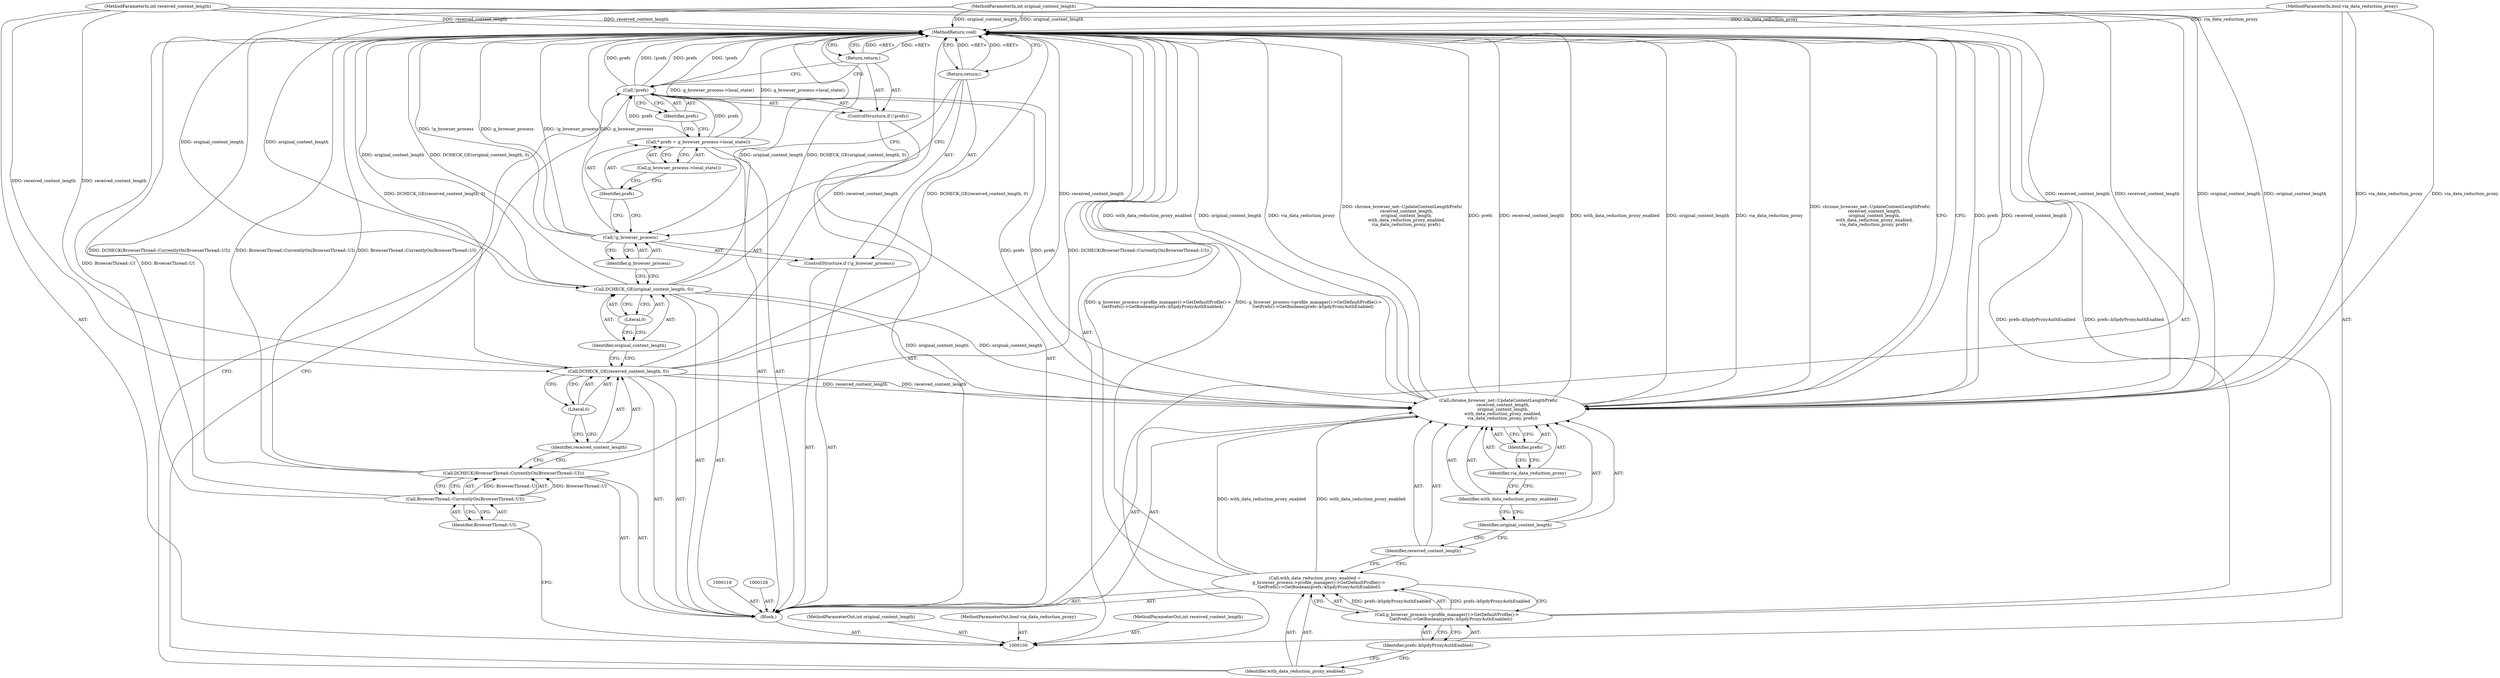 digraph "1_Chrome_828eab2216a765dea92575c290421c115b8ad028_13" {
"1000137" [label="(MethodReturn,void)"];
"1000101" [label="(MethodParameterIn,int received_content_length)"];
"1000181" [label="(MethodParameterOut,int received_content_length)"];
"1000119" [label="(Call,* prefs = g_browser_process->local_state())"];
"1000120" [label="(Identifier,prefs)"];
"1000121" [label="(Call,g_browser_process->local_state())"];
"1000122" [label="(ControlStructure,if (!prefs))"];
"1000123" [label="(Call,!prefs)"];
"1000124" [label="(Identifier,prefs)"];
"1000125" [label="(Return,return;)"];
"1000127" [label="(Call,with_data_reduction_proxy_enabled =\n      g_browser_process->profile_manager()->GetDefaultProfile()->\n      GetPrefs()->GetBoolean(prefs::kSpdyProxyAuthEnabled))"];
"1000128" [label="(Identifier,with_data_reduction_proxy_enabled)"];
"1000129" [label="(Call,g_browser_process->profile_manager()->GetDefaultProfile()->\n      GetPrefs()->GetBoolean(prefs::kSpdyProxyAuthEnabled))"];
"1000130" [label="(Identifier,prefs::kSpdyProxyAuthEnabled)"];
"1000102" [label="(MethodParameterIn,int original_content_length)"];
"1000182" [label="(MethodParameterOut,int original_content_length)"];
"1000131" [label="(Call,chrome_browser_net::UpdateContentLengthPrefs(\n       received_content_length,\n       original_content_length,\n       with_data_reduction_proxy_enabled,\n      via_data_reduction_proxy, prefs))"];
"1000132" [label="(Identifier,received_content_length)"];
"1000133" [label="(Identifier,original_content_length)"];
"1000134" [label="(Identifier,with_data_reduction_proxy_enabled)"];
"1000136" [label="(Identifier,prefs)"];
"1000135" [label="(Identifier,via_data_reduction_proxy)"];
"1000103" [label="(MethodParameterIn,bool via_data_reduction_proxy)"];
"1000183" [label="(MethodParameterOut,bool via_data_reduction_proxy)"];
"1000104" [label="(Block,)"];
"1000106" [label="(Call,BrowserThread::CurrentlyOn(BrowserThread::UI))"];
"1000105" [label="(Call,DCHECK(BrowserThread::CurrentlyOn(BrowserThread::UI)))"];
"1000107" [label="(Identifier,BrowserThread::UI)"];
"1000109" [label="(Identifier,received_content_length)"];
"1000108" [label="(Call,DCHECK_GE(received_content_length, 0))"];
"1000110" [label="(Literal,0)"];
"1000112" [label="(Identifier,original_content_length)"];
"1000111" [label="(Call,DCHECK_GE(original_content_length, 0))"];
"1000113" [label="(Literal,0)"];
"1000114" [label="(ControlStructure,if (!g_browser_process))"];
"1000115" [label="(Call,!g_browser_process)"];
"1000116" [label="(Identifier,g_browser_process)"];
"1000117" [label="(Return,return;)"];
"1000137" -> "1000100"  [label="AST: "];
"1000137" -> "1000117"  [label="CFG: "];
"1000137" -> "1000125"  [label="CFG: "];
"1000137" -> "1000131"  [label="CFG: "];
"1000117" -> "1000137"  [label="DDG: <RET>"];
"1000129" -> "1000137"  [label="DDG: prefs::kSpdyProxyAuthEnabled"];
"1000108" -> "1000137"  [label="DDG: DCHECK_GE(received_content_length, 0)"];
"1000108" -> "1000137"  [label="DDG: received_content_length"];
"1000106" -> "1000137"  [label="DDG: BrowserThread::UI"];
"1000105" -> "1000137"  [label="DDG: DCHECK(BrowserThread::CurrentlyOn(BrowserThread::UI))"];
"1000105" -> "1000137"  [label="DDG: BrowserThread::CurrentlyOn(BrowserThread::UI)"];
"1000131" -> "1000137"  [label="DDG: prefs"];
"1000131" -> "1000137"  [label="DDG: received_content_length"];
"1000131" -> "1000137"  [label="DDG: with_data_reduction_proxy_enabled"];
"1000131" -> "1000137"  [label="DDG: original_content_length"];
"1000131" -> "1000137"  [label="DDG: via_data_reduction_proxy"];
"1000131" -> "1000137"  [label="DDG: chrome_browser_net::UpdateContentLengthPrefs(\n       received_content_length,\n       original_content_length,\n       with_data_reduction_proxy_enabled,\n      via_data_reduction_proxy, prefs)"];
"1000123" -> "1000137"  [label="DDG: !prefs"];
"1000123" -> "1000137"  [label="DDG: prefs"];
"1000127" -> "1000137"  [label="DDG: g_browser_process->profile_manager()->GetDefaultProfile()->\n      GetPrefs()->GetBoolean(prefs::kSpdyProxyAuthEnabled)"];
"1000103" -> "1000137"  [label="DDG: via_data_reduction_proxy"];
"1000115" -> "1000137"  [label="DDG: !g_browser_process"];
"1000115" -> "1000137"  [label="DDG: g_browser_process"];
"1000119" -> "1000137"  [label="DDG: g_browser_process->local_state()"];
"1000102" -> "1000137"  [label="DDG: original_content_length"];
"1000111" -> "1000137"  [label="DDG: original_content_length"];
"1000111" -> "1000137"  [label="DDG: DCHECK_GE(original_content_length, 0)"];
"1000101" -> "1000137"  [label="DDG: received_content_length"];
"1000125" -> "1000137"  [label="DDG: <RET>"];
"1000101" -> "1000100"  [label="AST: "];
"1000101" -> "1000137"  [label="DDG: received_content_length"];
"1000101" -> "1000108"  [label="DDG: received_content_length"];
"1000101" -> "1000131"  [label="DDG: received_content_length"];
"1000181" -> "1000100"  [label="AST: "];
"1000119" -> "1000104"  [label="AST: "];
"1000119" -> "1000121"  [label="CFG: "];
"1000120" -> "1000119"  [label="AST: "];
"1000121" -> "1000119"  [label="AST: "];
"1000124" -> "1000119"  [label="CFG: "];
"1000119" -> "1000137"  [label="DDG: g_browser_process->local_state()"];
"1000119" -> "1000123"  [label="DDG: prefs"];
"1000120" -> "1000119"  [label="AST: "];
"1000120" -> "1000115"  [label="CFG: "];
"1000121" -> "1000120"  [label="CFG: "];
"1000121" -> "1000119"  [label="AST: "];
"1000121" -> "1000120"  [label="CFG: "];
"1000119" -> "1000121"  [label="CFG: "];
"1000122" -> "1000104"  [label="AST: "];
"1000123" -> "1000122"  [label="AST: "];
"1000125" -> "1000122"  [label="AST: "];
"1000123" -> "1000122"  [label="AST: "];
"1000123" -> "1000124"  [label="CFG: "];
"1000124" -> "1000123"  [label="AST: "];
"1000125" -> "1000123"  [label="CFG: "];
"1000128" -> "1000123"  [label="CFG: "];
"1000123" -> "1000137"  [label="DDG: !prefs"];
"1000123" -> "1000137"  [label="DDG: prefs"];
"1000119" -> "1000123"  [label="DDG: prefs"];
"1000123" -> "1000131"  [label="DDG: prefs"];
"1000124" -> "1000123"  [label="AST: "];
"1000124" -> "1000119"  [label="CFG: "];
"1000123" -> "1000124"  [label="CFG: "];
"1000125" -> "1000122"  [label="AST: "];
"1000125" -> "1000123"  [label="CFG: "];
"1000137" -> "1000125"  [label="CFG: "];
"1000125" -> "1000137"  [label="DDG: <RET>"];
"1000127" -> "1000104"  [label="AST: "];
"1000127" -> "1000129"  [label="CFG: "];
"1000128" -> "1000127"  [label="AST: "];
"1000129" -> "1000127"  [label="AST: "];
"1000132" -> "1000127"  [label="CFG: "];
"1000127" -> "1000137"  [label="DDG: g_browser_process->profile_manager()->GetDefaultProfile()->\n      GetPrefs()->GetBoolean(prefs::kSpdyProxyAuthEnabled)"];
"1000129" -> "1000127"  [label="DDG: prefs::kSpdyProxyAuthEnabled"];
"1000127" -> "1000131"  [label="DDG: with_data_reduction_proxy_enabled"];
"1000128" -> "1000127"  [label="AST: "];
"1000128" -> "1000123"  [label="CFG: "];
"1000130" -> "1000128"  [label="CFG: "];
"1000129" -> "1000127"  [label="AST: "];
"1000129" -> "1000130"  [label="CFG: "];
"1000130" -> "1000129"  [label="AST: "];
"1000127" -> "1000129"  [label="CFG: "];
"1000129" -> "1000137"  [label="DDG: prefs::kSpdyProxyAuthEnabled"];
"1000129" -> "1000127"  [label="DDG: prefs::kSpdyProxyAuthEnabled"];
"1000130" -> "1000129"  [label="AST: "];
"1000130" -> "1000128"  [label="CFG: "];
"1000129" -> "1000130"  [label="CFG: "];
"1000102" -> "1000100"  [label="AST: "];
"1000102" -> "1000137"  [label="DDG: original_content_length"];
"1000102" -> "1000111"  [label="DDG: original_content_length"];
"1000102" -> "1000131"  [label="DDG: original_content_length"];
"1000182" -> "1000100"  [label="AST: "];
"1000131" -> "1000104"  [label="AST: "];
"1000131" -> "1000136"  [label="CFG: "];
"1000132" -> "1000131"  [label="AST: "];
"1000133" -> "1000131"  [label="AST: "];
"1000134" -> "1000131"  [label="AST: "];
"1000135" -> "1000131"  [label="AST: "];
"1000136" -> "1000131"  [label="AST: "];
"1000137" -> "1000131"  [label="CFG: "];
"1000131" -> "1000137"  [label="DDG: prefs"];
"1000131" -> "1000137"  [label="DDG: received_content_length"];
"1000131" -> "1000137"  [label="DDG: with_data_reduction_proxy_enabled"];
"1000131" -> "1000137"  [label="DDG: original_content_length"];
"1000131" -> "1000137"  [label="DDG: via_data_reduction_proxy"];
"1000131" -> "1000137"  [label="DDG: chrome_browser_net::UpdateContentLengthPrefs(\n       received_content_length,\n       original_content_length,\n       with_data_reduction_proxy_enabled,\n      via_data_reduction_proxy, prefs)"];
"1000108" -> "1000131"  [label="DDG: received_content_length"];
"1000101" -> "1000131"  [label="DDG: received_content_length"];
"1000111" -> "1000131"  [label="DDG: original_content_length"];
"1000102" -> "1000131"  [label="DDG: original_content_length"];
"1000127" -> "1000131"  [label="DDG: with_data_reduction_proxy_enabled"];
"1000103" -> "1000131"  [label="DDG: via_data_reduction_proxy"];
"1000123" -> "1000131"  [label="DDG: prefs"];
"1000132" -> "1000131"  [label="AST: "];
"1000132" -> "1000127"  [label="CFG: "];
"1000133" -> "1000132"  [label="CFG: "];
"1000133" -> "1000131"  [label="AST: "];
"1000133" -> "1000132"  [label="CFG: "];
"1000134" -> "1000133"  [label="CFG: "];
"1000134" -> "1000131"  [label="AST: "];
"1000134" -> "1000133"  [label="CFG: "];
"1000135" -> "1000134"  [label="CFG: "];
"1000136" -> "1000131"  [label="AST: "];
"1000136" -> "1000135"  [label="CFG: "];
"1000131" -> "1000136"  [label="CFG: "];
"1000135" -> "1000131"  [label="AST: "];
"1000135" -> "1000134"  [label="CFG: "];
"1000136" -> "1000135"  [label="CFG: "];
"1000103" -> "1000100"  [label="AST: "];
"1000103" -> "1000137"  [label="DDG: via_data_reduction_proxy"];
"1000103" -> "1000131"  [label="DDG: via_data_reduction_proxy"];
"1000183" -> "1000100"  [label="AST: "];
"1000104" -> "1000100"  [label="AST: "];
"1000105" -> "1000104"  [label="AST: "];
"1000108" -> "1000104"  [label="AST: "];
"1000111" -> "1000104"  [label="AST: "];
"1000114" -> "1000104"  [label="AST: "];
"1000118" -> "1000104"  [label="AST: "];
"1000119" -> "1000104"  [label="AST: "];
"1000122" -> "1000104"  [label="AST: "];
"1000126" -> "1000104"  [label="AST: "];
"1000127" -> "1000104"  [label="AST: "];
"1000131" -> "1000104"  [label="AST: "];
"1000106" -> "1000105"  [label="AST: "];
"1000106" -> "1000107"  [label="CFG: "];
"1000107" -> "1000106"  [label="AST: "];
"1000105" -> "1000106"  [label="CFG: "];
"1000106" -> "1000137"  [label="DDG: BrowserThread::UI"];
"1000106" -> "1000105"  [label="DDG: BrowserThread::UI"];
"1000105" -> "1000104"  [label="AST: "];
"1000105" -> "1000106"  [label="CFG: "];
"1000106" -> "1000105"  [label="AST: "];
"1000109" -> "1000105"  [label="CFG: "];
"1000105" -> "1000137"  [label="DDG: DCHECK(BrowserThread::CurrentlyOn(BrowserThread::UI))"];
"1000105" -> "1000137"  [label="DDG: BrowserThread::CurrentlyOn(BrowserThread::UI)"];
"1000106" -> "1000105"  [label="DDG: BrowserThread::UI"];
"1000107" -> "1000106"  [label="AST: "];
"1000107" -> "1000100"  [label="CFG: "];
"1000106" -> "1000107"  [label="CFG: "];
"1000109" -> "1000108"  [label="AST: "];
"1000109" -> "1000105"  [label="CFG: "];
"1000110" -> "1000109"  [label="CFG: "];
"1000108" -> "1000104"  [label="AST: "];
"1000108" -> "1000110"  [label="CFG: "];
"1000109" -> "1000108"  [label="AST: "];
"1000110" -> "1000108"  [label="AST: "];
"1000112" -> "1000108"  [label="CFG: "];
"1000108" -> "1000137"  [label="DDG: DCHECK_GE(received_content_length, 0)"];
"1000108" -> "1000137"  [label="DDG: received_content_length"];
"1000101" -> "1000108"  [label="DDG: received_content_length"];
"1000108" -> "1000131"  [label="DDG: received_content_length"];
"1000110" -> "1000108"  [label="AST: "];
"1000110" -> "1000109"  [label="CFG: "];
"1000108" -> "1000110"  [label="CFG: "];
"1000112" -> "1000111"  [label="AST: "];
"1000112" -> "1000108"  [label="CFG: "];
"1000113" -> "1000112"  [label="CFG: "];
"1000111" -> "1000104"  [label="AST: "];
"1000111" -> "1000113"  [label="CFG: "];
"1000112" -> "1000111"  [label="AST: "];
"1000113" -> "1000111"  [label="AST: "];
"1000116" -> "1000111"  [label="CFG: "];
"1000111" -> "1000137"  [label="DDG: original_content_length"];
"1000111" -> "1000137"  [label="DDG: DCHECK_GE(original_content_length, 0)"];
"1000102" -> "1000111"  [label="DDG: original_content_length"];
"1000111" -> "1000131"  [label="DDG: original_content_length"];
"1000113" -> "1000111"  [label="AST: "];
"1000113" -> "1000112"  [label="CFG: "];
"1000111" -> "1000113"  [label="CFG: "];
"1000114" -> "1000104"  [label="AST: "];
"1000115" -> "1000114"  [label="AST: "];
"1000117" -> "1000114"  [label="AST: "];
"1000115" -> "1000114"  [label="AST: "];
"1000115" -> "1000116"  [label="CFG: "];
"1000116" -> "1000115"  [label="AST: "];
"1000117" -> "1000115"  [label="CFG: "];
"1000120" -> "1000115"  [label="CFG: "];
"1000115" -> "1000137"  [label="DDG: !g_browser_process"];
"1000115" -> "1000137"  [label="DDG: g_browser_process"];
"1000116" -> "1000115"  [label="AST: "];
"1000116" -> "1000111"  [label="CFG: "];
"1000115" -> "1000116"  [label="CFG: "];
"1000117" -> "1000114"  [label="AST: "];
"1000117" -> "1000115"  [label="CFG: "];
"1000137" -> "1000117"  [label="CFG: "];
"1000117" -> "1000137"  [label="DDG: <RET>"];
}
